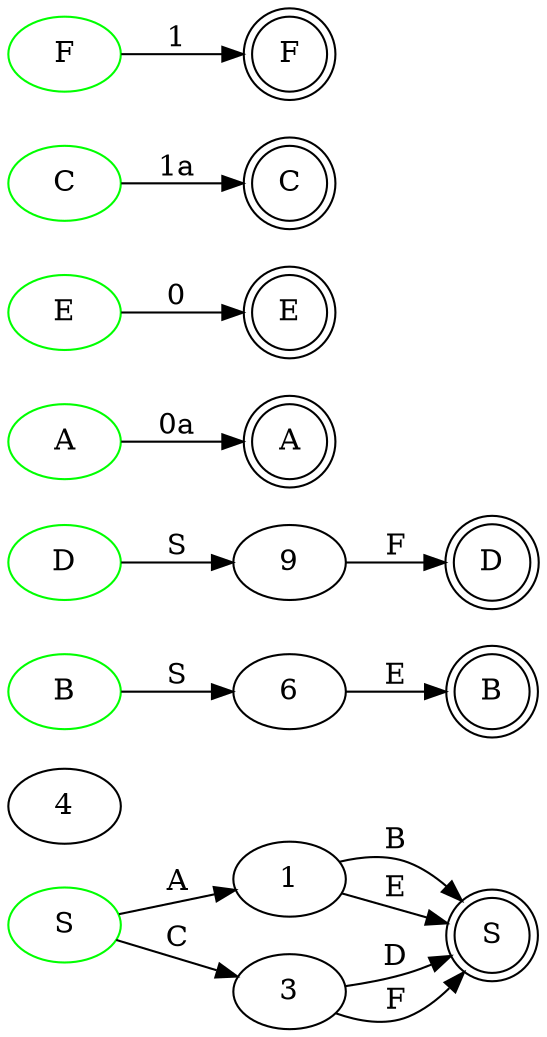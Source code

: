 digraph g
{
0;1;2;3;4;5;6;7;8;9;10;11;12;13;14;15;16;17;18;
rankdir = LR
0[label="S", color="green"]
2[label="S", shape="doublecircle"]
5[label="B", color="green"]
7[label="B", shape="doublecircle"]
8[label="D", color="green"]
10[label="D", shape="doublecircle"]
11[label="A", color="green"]
12[label="A", shape="doublecircle"]
13[label="E", color="green"]
14[label="E", shape="doublecircle"]
15[label="C", color="green"]
16[label="C", shape="doublecircle"]
17[label="F", color="green"]
18[label="F", shape="doublecircle"]
0 -> 1[label = "A"]
1 -> 2[label = "B"]
0 -> 3[label = "C"]
3 -> 2[label = "D"]
1 -> 2[label = "E"]
3 -> 2[label = "F"]
5 -> 6[label = "S"]
6 -> 7[label = "E"]
8 -> 9[label = "S"]
9 -> 10[label = "F"]
11 -> 12[label = "0a"]
13 -> 14[label = "0"]
15 -> 16[label = "1a"]
17 -> 18[label = "1"]
}